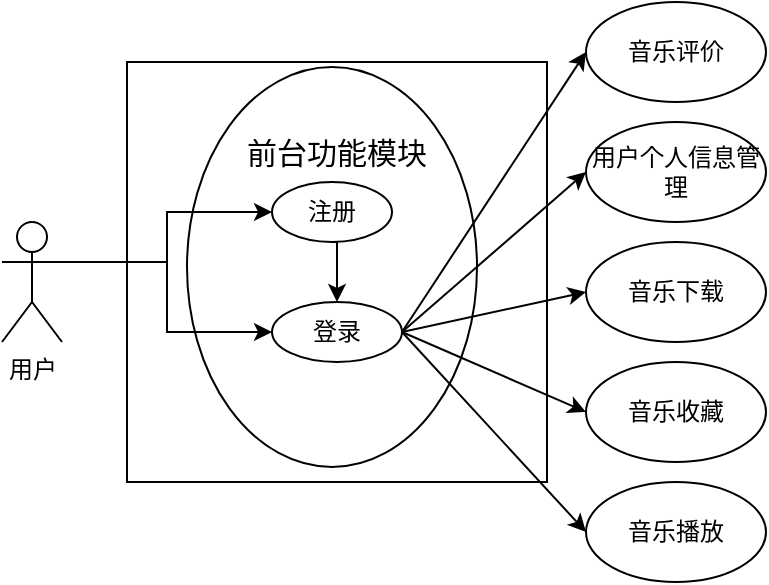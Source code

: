 <mxfile version="24.8.2">
  <diagram name="第 1 页" id="o2Abipi5t74kJlWFP4eo">
    <mxGraphModel dx="3667" dy="2654" grid="1" gridSize="10" guides="1" tooltips="1" connect="1" arrows="1" fold="1" page="1" pageScale="1" pageWidth="827" pageHeight="1169" math="0" shadow="0">
      <root>
        <mxCell id="0" />
        <mxCell id="1" parent="0" />
        <mxCell id="bN_MSa4zNUe5vcDa_40R-1" value="" style="whiteSpace=wrap;html=1;aspect=fixed;" vertex="1" parent="1">
          <mxGeometry x="-687.5" y="-1050" width="210" height="210" as="geometry" />
        </mxCell>
        <mxCell id="bN_MSa4zNUe5vcDa_40R-2" value="用户" style="shape=umlActor;verticalLabelPosition=bottom;verticalAlign=top;html=1;outlineConnect=0;" vertex="1" parent="1">
          <mxGeometry x="-750" y="-970" width="30" height="60" as="geometry" />
        </mxCell>
        <mxCell id="bN_MSa4zNUe5vcDa_40R-3" value="&lt;font style=&quot;font-size: 6px;&quot;&gt;在线音乐网站&lt;/font&gt;" style="text;html=1;align=center;verticalAlign=middle;whiteSpace=wrap;rounded=0;" vertex="1" parent="1">
          <mxGeometry x="-607.5" y="-1030" width="45" height="20" as="geometry" />
        </mxCell>
        <mxCell id="bN_MSa4zNUe5vcDa_40R-4" value="" style="ellipse;whiteSpace=wrap;html=1;" vertex="1" parent="1">
          <mxGeometry x="-657.5" y="-1047.5" width="145" height="200" as="geometry" />
        </mxCell>
        <mxCell id="bN_MSa4zNUe5vcDa_40R-5" value="&lt;font style=&quot;font-size: 15px;&quot;&gt;前台功能模块&lt;/font&gt;" style="text;html=1;align=center;verticalAlign=middle;whiteSpace=wrap;rounded=0;" vertex="1" parent="1">
          <mxGeometry x="-633.75" y="-1010" width="102.5" height="10" as="geometry" />
        </mxCell>
        <mxCell id="bN_MSa4zNUe5vcDa_40R-6" value="登录" style="ellipse;whiteSpace=wrap;html=1;" vertex="1" parent="1">
          <mxGeometry x="-615" y="-930" width="65" height="30" as="geometry" />
        </mxCell>
        <mxCell id="bN_MSa4zNUe5vcDa_40R-7" style="edgeStyle=orthogonalEdgeStyle;rounded=0;orthogonalLoop=1;jettySize=auto;html=1;exitX=0.5;exitY=1;exitDx=0;exitDy=0;entryX=0.5;entryY=0;entryDx=0;entryDy=0;" edge="1" parent="1" source="bN_MSa4zNUe5vcDa_40R-8" target="bN_MSa4zNUe5vcDa_40R-6">
          <mxGeometry relative="1" as="geometry" />
        </mxCell>
        <mxCell id="bN_MSa4zNUe5vcDa_40R-8" value="注册" style="ellipse;whiteSpace=wrap;html=1;" vertex="1" parent="1">
          <mxGeometry x="-615" y="-990" width="60" height="30" as="geometry" />
        </mxCell>
        <mxCell id="bN_MSa4zNUe5vcDa_40R-9" value="音乐下载" style="ellipse;whiteSpace=wrap;html=1;" vertex="1" parent="1">
          <mxGeometry x="-458" y="-960" width="90" height="50" as="geometry" />
        </mxCell>
        <mxCell id="bN_MSa4zNUe5vcDa_40R-10" value="音乐评价" style="ellipse;whiteSpace=wrap;html=1;" vertex="1" parent="1">
          <mxGeometry x="-458" y="-1080" width="90" height="50" as="geometry" />
        </mxCell>
        <mxCell id="bN_MSa4zNUe5vcDa_40R-11" value="音乐收藏" style="ellipse;whiteSpace=wrap;html=1;" vertex="1" parent="1">
          <mxGeometry x="-458" y="-900" width="90" height="50" as="geometry" />
        </mxCell>
        <mxCell id="bN_MSa4zNUe5vcDa_40R-12" value="用户个人信息管理" style="ellipse;whiteSpace=wrap;html=1;" vertex="1" parent="1">
          <mxGeometry x="-458" y="-1020" width="90" height="50" as="geometry" />
        </mxCell>
        <mxCell id="bN_MSa4zNUe5vcDa_40R-13" value="音乐播放" style="ellipse;whiteSpace=wrap;html=1;" vertex="1" parent="1">
          <mxGeometry x="-458" y="-840" width="90" height="50" as="geometry" />
        </mxCell>
        <mxCell id="bN_MSa4zNUe5vcDa_40R-14" value="" style="endArrow=classic;html=1;rounded=0;entryX=0;entryY=0.5;entryDx=0;entryDy=0;" edge="1" parent="1" target="bN_MSa4zNUe5vcDa_40R-10">
          <mxGeometry width="50" height="50" relative="1" as="geometry">
            <mxPoint x="-550" y="-915" as="sourcePoint" />
            <mxPoint x="-500" y="-965" as="targetPoint" />
            <Array as="points" />
          </mxGeometry>
        </mxCell>
        <mxCell id="bN_MSa4zNUe5vcDa_40R-15" value="" style="endArrow=classic;html=1;rounded=0;entryX=0;entryY=0.5;entryDx=0;entryDy=0;exitX=1;exitY=0.5;exitDx=0;exitDy=0;" edge="1" parent="1" source="bN_MSa4zNUe5vcDa_40R-6" target="bN_MSa4zNUe5vcDa_40R-12">
          <mxGeometry width="50" height="50" relative="1" as="geometry">
            <mxPoint x="-540" y="-905" as="sourcePoint" />
            <mxPoint x="-448" y="-1045" as="targetPoint" />
            <Array as="points" />
          </mxGeometry>
        </mxCell>
        <mxCell id="bN_MSa4zNUe5vcDa_40R-16" value="" style="endArrow=classic;html=1;rounded=0;entryX=0;entryY=0.5;entryDx=0;entryDy=0;exitX=1;exitY=0.5;exitDx=0;exitDy=0;" edge="1" parent="1" source="bN_MSa4zNUe5vcDa_40R-6" target="bN_MSa4zNUe5vcDa_40R-9">
          <mxGeometry width="50" height="50" relative="1" as="geometry">
            <mxPoint x="-530" y="-895" as="sourcePoint" />
            <mxPoint x="-438" y="-1035" as="targetPoint" />
            <Array as="points" />
          </mxGeometry>
        </mxCell>
        <mxCell id="bN_MSa4zNUe5vcDa_40R-17" value="" style="endArrow=classic;html=1;rounded=0;entryX=0;entryY=0.5;entryDx=0;entryDy=0;exitX=1;exitY=0.5;exitDx=0;exitDy=0;" edge="1" parent="1" source="bN_MSa4zNUe5vcDa_40R-6" target="bN_MSa4zNUe5vcDa_40R-11">
          <mxGeometry width="50" height="50" relative="1" as="geometry">
            <mxPoint x="-520" y="-885" as="sourcePoint" />
            <mxPoint x="-428" y="-1025" as="targetPoint" />
            <Array as="points" />
          </mxGeometry>
        </mxCell>
        <mxCell id="bN_MSa4zNUe5vcDa_40R-18" value="" style="endArrow=classic;html=1;rounded=0;entryX=0;entryY=0.5;entryDx=0;entryDy=0;exitX=1;exitY=0.5;exitDx=0;exitDy=0;" edge="1" parent="1" source="bN_MSa4zNUe5vcDa_40R-6" target="bN_MSa4zNUe5vcDa_40R-13">
          <mxGeometry width="50" height="50" relative="1" as="geometry">
            <mxPoint x="-510" y="-875" as="sourcePoint" />
            <mxPoint x="-418" y="-1015" as="targetPoint" />
            <Array as="points" />
          </mxGeometry>
        </mxCell>
        <mxCell id="bN_MSa4zNUe5vcDa_40R-19" style="edgeStyle=orthogonalEdgeStyle;rounded=0;orthogonalLoop=1;jettySize=auto;html=1;exitX=1;exitY=0.333;exitDx=0;exitDy=0;exitPerimeter=0;" edge="1" parent="1" source="bN_MSa4zNUe5vcDa_40R-2" target="bN_MSa4zNUe5vcDa_40R-8">
          <mxGeometry relative="1" as="geometry" />
        </mxCell>
        <mxCell id="bN_MSa4zNUe5vcDa_40R-20" style="edgeStyle=orthogonalEdgeStyle;rounded=0;orthogonalLoop=1;jettySize=auto;html=1;exitX=1;exitY=0.333;exitDx=0;exitDy=0;exitPerimeter=0;" edge="1" parent="1" source="bN_MSa4zNUe5vcDa_40R-2" target="bN_MSa4zNUe5vcDa_40R-6">
          <mxGeometry relative="1" as="geometry" />
        </mxCell>
      </root>
    </mxGraphModel>
  </diagram>
</mxfile>
